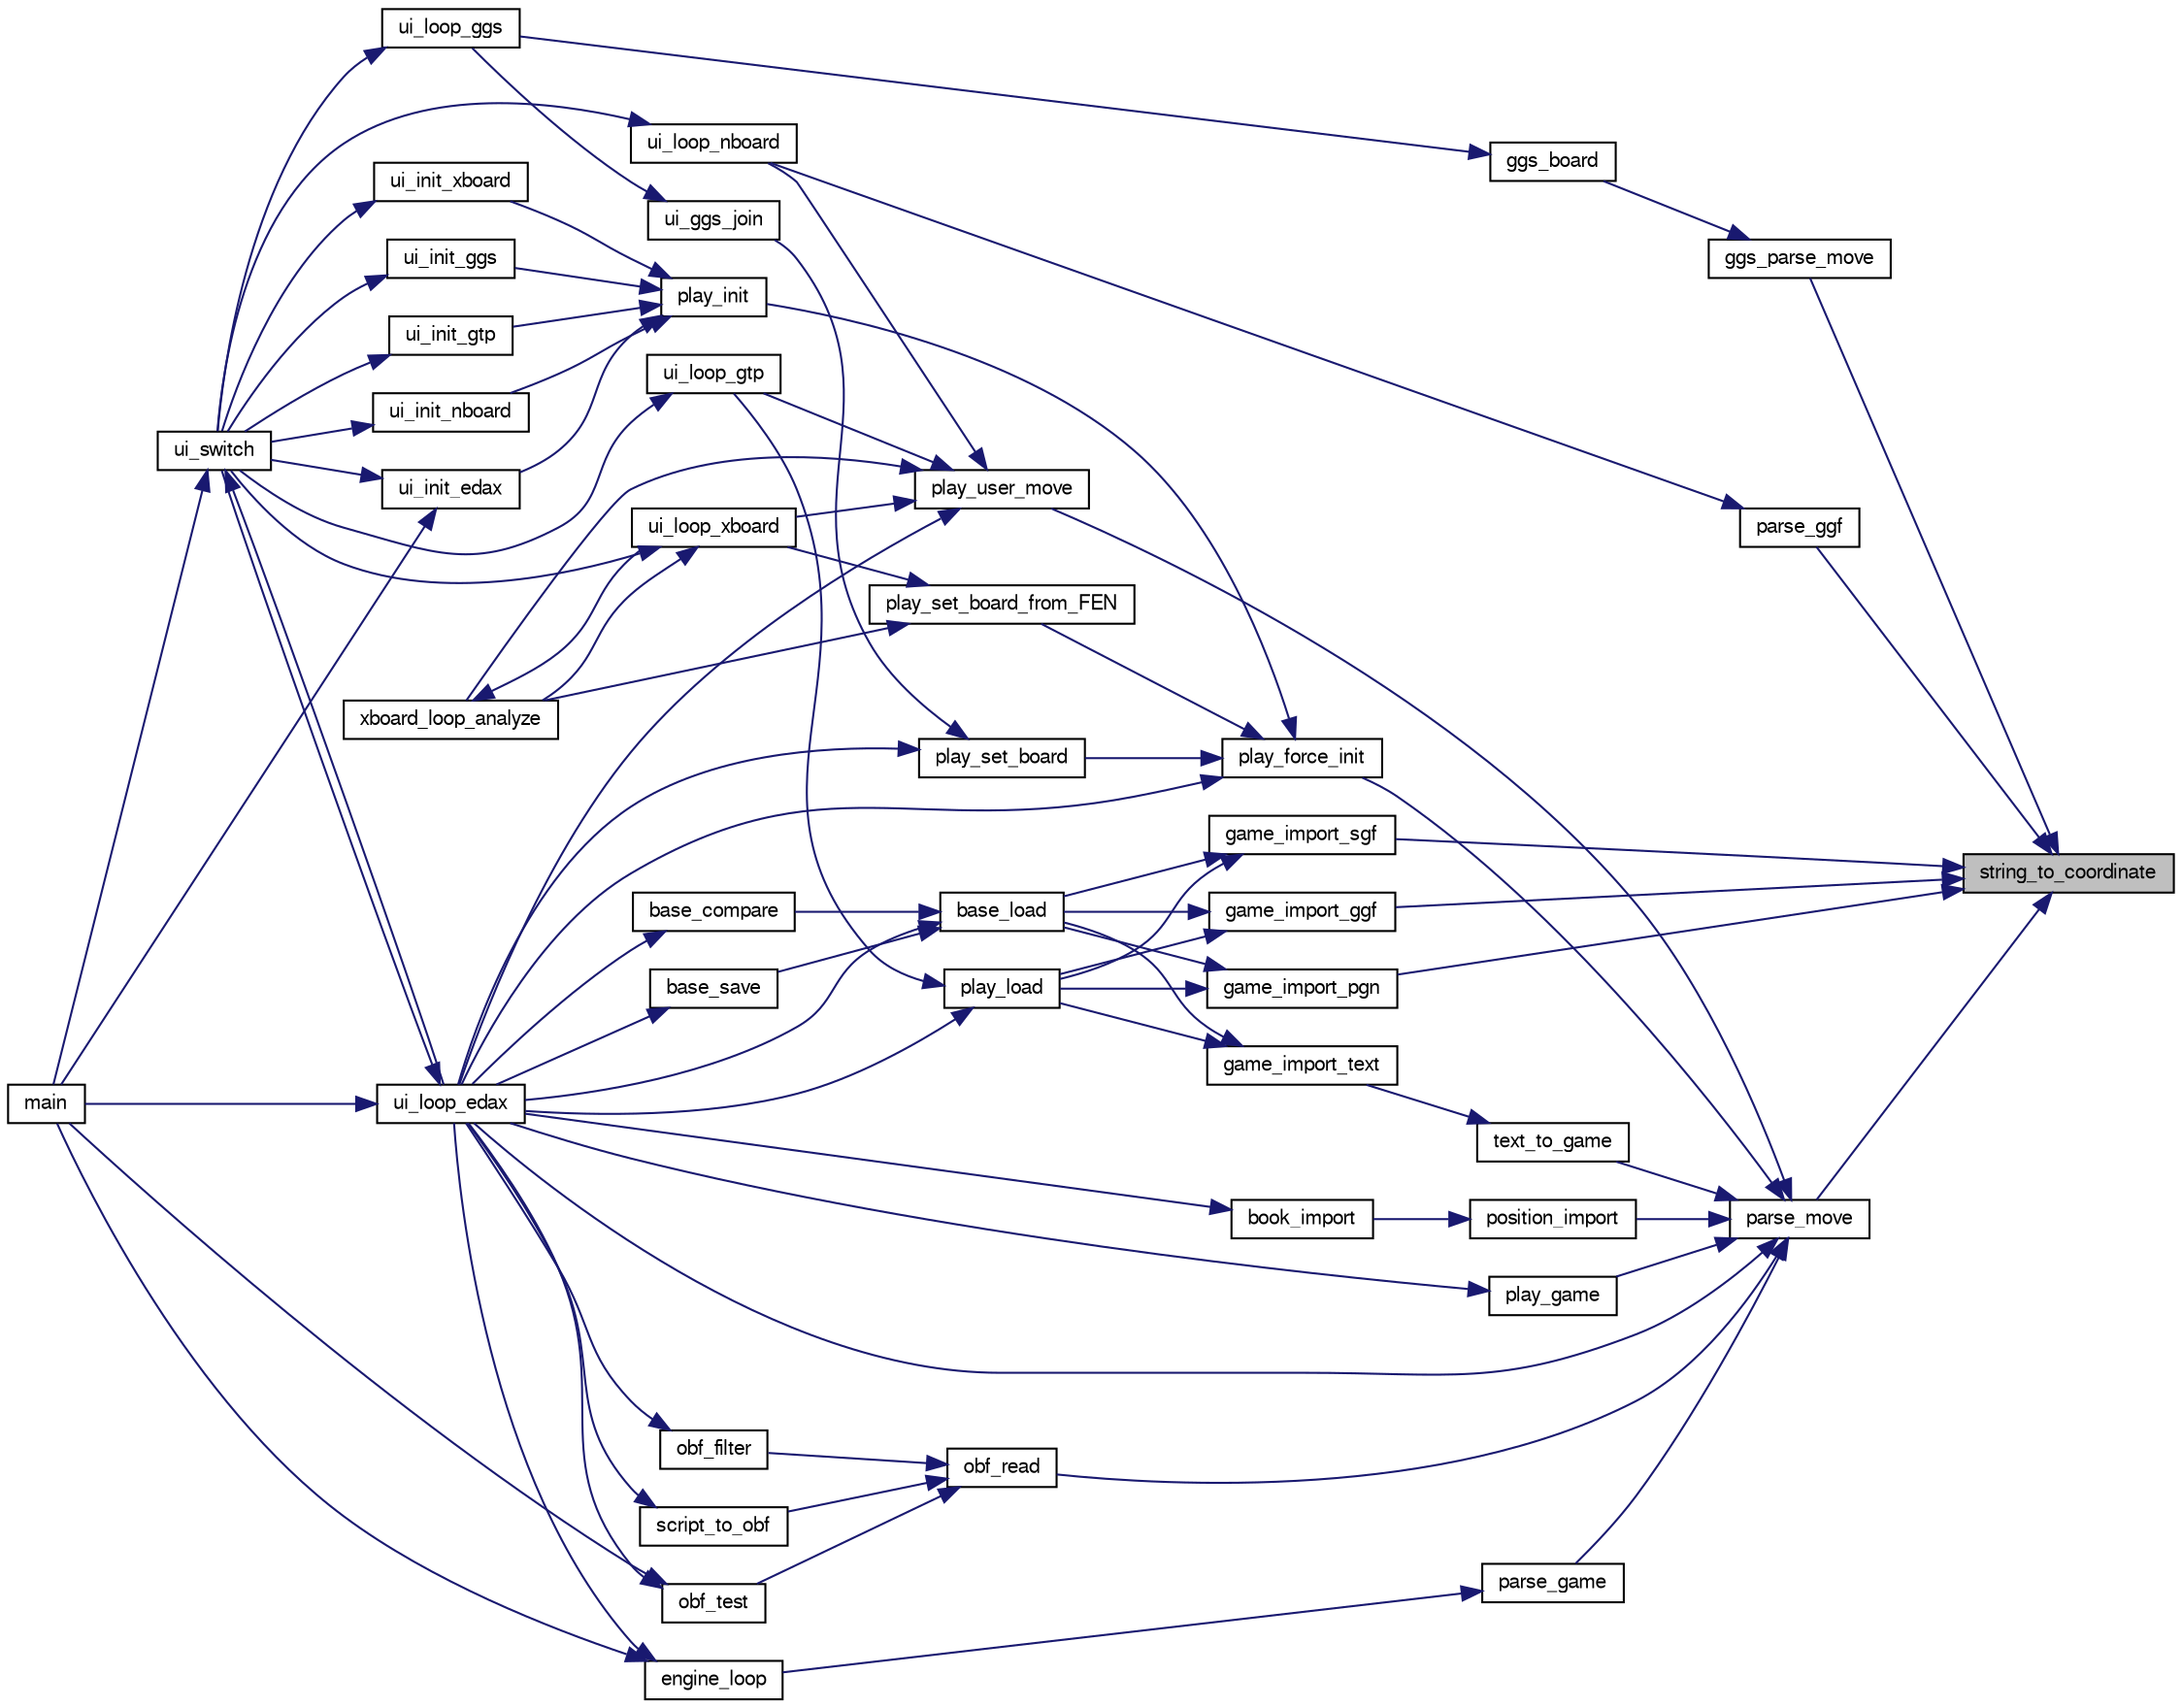 digraph "string_to_coordinate"
{
 // LATEX_PDF_SIZE
  bgcolor="transparent";
  edge [fontname="FreeSans",fontsize="10",labelfontname="FreeSans",labelfontsize="10"];
  node [fontname="FreeSans",fontsize="10",shape=record];
  rankdir="RL";
  Node1 [label="string_to_coordinate",height=0.2,width=0.4,color="black", fillcolor="grey75", style="filled", fontcolor="black",tooltip="Convert the two first chars of a string into a coordinate."];
  Node1 -> Node2 [dir="back",color="midnightblue",fontsize="10",style="solid",fontname="FreeSans"];
  Node2 [label="game_import_ggf",height=0.2,width=0.4,color="black",URL="$game_8c.html#a33b567469d261663c400a1987235c82a",tooltip="Read a game from the Generic Game Format (ggf) file."];
  Node2 -> Node3 [dir="back",color="midnightblue",fontsize="10",style="solid",fontname="FreeSans"];
  Node3 [label="base_load",height=0.2,width=0.4,color="black",URL="$base_8c.html#a1876c3720c6e985379d9d8859aad622a",tooltip="Load a game database."];
  Node3 -> Node4 [dir="back",color="midnightblue",fontsize="10",style="solid",fontname="FreeSans"];
  Node4 [label="base_compare",height=0.2,width=0.4,color="black",URL="$base_8c.html#af17bb56204f19789eb51ab2a2ca1ec5f",tooltip="Base Compare."];
  Node4 -> Node5 [dir="back",color="midnightblue",fontsize="10",style="solid",fontname="FreeSans"];
  Node5 [label="ui_loop_edax",height=0.2,width=0.4,color="black",URL="$edax_8c.html#a2354b96c7688bae32bedb6203d672f50",tooltip="Loop event."];
  Node5 -> Node6 [dir="back",color="midnightblue",fontsize="10",style="solid",fontname="FreeSans"];
  Node6 [label="main",height=0.2,width=0.4,color="black",URL="$main_8c.html#a3c04138a5bfe5d72780bb7e82a18e627",tooltip="edax main function."];
  Node5 -> Node7 [dir="back",color="midnightblue",fontsize="10",style="solid",fontname="FreeSans"];
  Node7 [label="ui_switch",height=0.2,width=0.4,color="black",URL="$ui_8c.html#a4234d6b0fd690186ef0ec2fc2eba2d4d",tooltip="Switch between different User Interface."];
  Node7 -> Node6 [dir="back",color="midnightblue",fontsize="10",style="solid",fontname="FreeSans"];
  Node7 -> Node5 [dir="back",color="midnightblue",fontsize="10",style="solid",fontname="FreeSans"];
  Node3 -> Node8 [dir="back",color="midnightblue",fontsize="10",style="solid",fontname="FreeSans"];
  Node8 [label="base_save",height=0.2,width=0.4,color="black",URL="$base_8c.html#a290adf2a96f38b6d37874b1486027ec8",tooltip="Save a game database."];
  Node8 -> Node5 [dir="back",color="midnightblue",fontsize="10",style="solid",fontname="FreeSans"];
  Node3 -> Node5 [dir="back",color="midnightblue",fontsize="10",style="solid",fontname="FreeSans"];
  Node2 -> Node9 [dir="back",color="midnightblue",fontsize="10",style="solid",fontname="FreeSans"];
  Node9 [label="play_load",height=0.2,width=0.4,color="black",URL="$play_8c.html#acf0b03291dd4c87244683bf8f3c753a5",tooltip="Load a saved game."];
  Node9 -> Node5 [dir="back",color="midnightblue",fontsize="10",style="solid",fontname="FreeSans"];
  Node9 -> Node10 [dir="back",color="midnightblue",fontsize="10",style="solid",fontname="FreeSans"];
  Node10 [label="ui_loop_gtp",height=0.2,width=0.4,color="black",URL="$gtp_8c.html#aa036470059be60da73acd63418093e1e",tooltip="Loop event."];
  Node10 -> Node7 [dir="back",color="midnightblue",fontsize="10",style="solid",fontname="FreeSans"];
  Node1 -> Node11 [dir="back",color="midnightblue",fontsize="10",style="solid",fontname="FreeSans"];
  Node11 [label="game_import_pgn",height=0.2,width=0.4,color="black",URL="$game_8c.html#a82256d2ab6c97a590ed3b345f7ab4eba",tooltip="Read a game from a pgn file."];
  Node11 -> Node3 [dir="back",color="midnightblue",fontsize="10",style="solid",fontname="FreeSans"];
  Node11 -> Node9 [dir="back",color="midnightblue",fontsize="10",style="solid",fontname="FreeSans"];
  Node1 -> Node12 [dir="back",color="midnightblue",fontsize="10",style="solid",fontname="FreeSans"];
  Node12 [label="game_import_sgf",height=0.2,width=0.4,color="black",URL="$game_8c.html#ab745a46ee808a59fb15ec9af5ea2ae8c",tooltip="Read a game from a sgf file."];
  Node12 -> Node3 [dir="back",color="midnightblue",fontsize="10",style="solid",fontname="FreeSans"];
  Node12 -> Node9 [dir="back",color="midnightblue",fontsize="10",style="solid",fontname="FreeSans"];
  Node1 -> Node13 [dir="back",color="midnightblue",fontsize="10",style="solid",fontname="FreeSans"];
  Node13 [label="ggs_parse_move",height=0.2,width=0.4,color="black",URL="$ggs_8c.html#a93d1fc65878813bdec56b646039e195e",tooltip="ggs_parse_move"];
  Node13 -> Node14 [dir="back",color="midnightblue",fontsize="10",style="solid",fontname="FreeSans"];
  Node14 [label="ggs_board",height=0.2,width=0.4,color="black",URL="$ggs_8c.html#a63f1ce1416d9a7c378bdb930b7586505",tooltip="ggs_board"];
  Node14 -> Node15 [dir="back",color="midnightblue",fontsize="10",style="solid",fontname="FreeSans"];
  Node15 [label="ui_loop_ggs",height=0.2,width=0.4,color="black",URL="$ggs_8c.html#a245d5c8f964506584b8d505c7305eb94",tooltip="ui_loop_ggs"];
  Node15 -> Node7 [dir="back",color="midnightblue",fontsize="10",style="solid",fontname="FreeSans"];
  Node1 -> Node16 [dir="back",color="midnightblue",fontsize="10",style="solid",fontname="FreeSans"];
  Node16 [label="parse_ggf",height=0.2,width=0.4,color="black",URL="$game_8c.html#aa3450bd962d2712d7d72160e5d168784",tooltip="Parse a ggf game from a string."];
  Node16 -> Node17 [dir="back",color="midnightblue",fontsize="10",style="solid",fontname="FreeSans"];
  Node17 [label="ui_loop_nboard",height=0.2,width=0.4,color="black",URL="$nboard_8c.html#a13ec69450a157e8cbf526b11d1a27be6",tooltip="Loop event."];
  Node17 -> Node7 [dir="back",color="midnightblue",fontsize="10",style="solid",fontname="FreeSans"];
  Node1 -> Node18 [dir="back",color="midnightblue",fontsize="10",style="solid",fontname="FreeSans"];
  Node18 [label="parse_move",height=0.2,width=0.4,color="black",URL="$util_8c.html#a884a11a33617c84b09855af421acc30d",tooltip="Parse a move."];
  Node18 -> Node19 [dir="back",color="midnightblue",fontsize="10",style="solid",fontname="FreeSans"];
  Node19 [label="obf_read",height=0.2,width=0.4,color="black",URL="$obftest_8c.html#ad0e1ab232d12c1548efa3445e9fc7051",tooltip="Read an OBF structure."];
  Node19 -> Node20 [dir="back",color="midnightblue",fontsize="10",style="solid",fontname="FreeSans"];
  Node20 [label="obf_filter",height=0.2,width=0.4,color="black",URL="$obftest_8c.html#a7782dc1dd1a76136a7220e27eb5b29c3",tooltip="Select hard position from an OBF file."];
  Node20 -> Node5 [dir="back",color="midnightblue",fontsize="10",style="solid",fontname="FreeSans"];
  Node19 -> Node21 [dir="back",color="midnightblue",fontsize="10",style="solid",fontname="FreeSans"];
  Node21 [label="obf_test",height=0.2,width=0.4,color="black",URL="$obftest_8c.html#af8974909ba686b74a0620bdcc7ef5f81",tooltip="Test an OBF file."];
  Node21 -> Node6 [dir="back",color="midnightblue",fontsize="10",style="solid",fontname="FreeSans"];
  Node21 -> Node5 [dir="back",color="midnightblue",fontsize="10",style="solid",fontname="FreeSans"];
  Node19 -> Node22 [dir="back",color="midnightblue",fontsize="10",style="solid",fontname="FreeSans"];
  Node22 [label="script_to_obf",height=0.2,width=0.4,color="black",URL="$obftest_8c.html#ad1bc6f7d32d2b1775f5e91f2d2e0f8b8",tooltip="Build an OBF file from a Script file."];
  Node22 -> Node5 [dir="back",color="midnightblue",fontsize="10",style="solid",fontname="FreeSans"];
  Node18 -> Node23 [dir="back",color="midnightblue",fontsize="10",style="solid",fontname="FreeSans"];
  Node23 [label="parse_game",height=0.2,width=0.4,color="black",URL="$util_8c.html#afb84a77df082fe4e220b565ce9c4aec8",tooltip="Parse a sequence of moves."];
  Node23 -> Node24 [dir="back",color="midnightblue",fontsize="10",style="solid",fontname="FreeSans"];
  Node24 [label="engine_loop",height=0.2,width=0.4,color="black",URL="$cassio_8c.html#a3c5b977358cdb105de103ac2c2829f01",tooltip="Loop event."];
  Node24 -> Node6 [dir="back",color="midnightblue",fontsize="10",style="solid",fontname="FreeSans"];
  Node24 -> Node5 [dir="back",color="midnightblue",fontsize="10",style="solid",fontname="FreeSans"];
  Node18 -> Node25 [dir="back",color="midnightblue",fontsize="10",style="solid",fontname="FreeSans"];
  Node25 [label="play_force_init",height=0.2,width=0.4,color="black",URL="$play_8c.html#a8ae26aeb1f439fc5a4bed1af1cb6a4ce",tooltip="Initialize a forced line."];
  Node25 -> Node26 [dir="back",color="midnightblue",fontsize="10",style="solid",fontname="FreeSans"];
  Node26 [label="play_init",height=0.2,width=0.4,color="black",URL="$play_8c.html#a6d31b5bcf034cd633bd2b93e634db42e",tooltip="Initialization."];
  Node26 -> Node27 [dir="back",color="midnightblue",fontsize="10",style="solid",fontname="FreeSans"];
  Node27 [label="ui_init_edax",height=0.2,width=0.4,color="black",URL="$edax_8c.html#a81c315385e722ec80548a441fb48f2d1",tooltip="initialize edax protocol."];
  Node27 -> Node6 [dir="back",color="midnightblue",fontsize="10",style="solid",fontname="FreeSans"];
  Node27 -> Node7 [dir="back",color="midnightblue",fontsize="10",style="solid",fontname="FreeSans"];
  Node26 -> Node28 [dir="back",color="midnightblue",fontsize="10",style="solid",fontname="FreeSans"];
  Node28 [label="ui_init_ggs",height=0.2,width=0.4,color="black",URL="$ggs_8c.html#aca24423d5b56d3910b76408a0f9712f7",tooltip="ui_init_ggs"];
  Node28 -> Node7 [dir="back",color="midnightblue",fontsize="10",style="solid",fontname="FreeSans"];
  Node26 -> Node29 [dir="back",color="midnightblue",fontsize="10",style="solid",fontname="FreeSans"];
  Node29 [label="ui_init_gtp",height=0.2,width=0.4,color="black",URL="$gtp_8c.html#a7b42dec8ff972c87d5daee524f7e1cc1",tooltip="initialize edax protocol"];
  Node29 -> Node7 [dir="back",color="midnightblue",fontsize="10",style="solid",fontname="FreeSans"];
  Node26 -> Node30 [dir="back",color="midnightblue",fontsize="10",style="solid",fontname="FreeSans"];
  Node30 [label="ui_init_nboard",height=0.2,width=0.4,color="black",URL="$nboard_8c.html#ab5139f1429f56d5e64bdd2172193d01f",tooltip="initialize edax protocol"];
  Node30 -> Node7 [dir="back",color="midnightblue",fontsize="10",style="solid",fontname="FreeSans"];
  Node26 -> Node31 [dir="back",color="midnightblue",fontsize="10",style="solid",fontname="FreeSans"];
  Node31 [label="ui_init_xboard",height=0.2,width=0.4,color="black",URL="$ui_8h.html#a5ec1cf7d2d607dd20072ae467b3c16e4",tooltip="initialize xboard protocol."];
  Node31 -> Node7 [dir="back",color="midnightblue",fontsize="10",style="solid",fontname="FreeSans"];
  Node25 -> Node32 [dir="back",color="midnightblue",fontsize="10",style="solid",fontname="FreeSans"];
  Node32 [label="play_set_board",height=0.2,width=0.4,color="black",URL="$play_8c.html#a1bfe6e6fbf65454d1f4e807358400661",tooltip="Set a new board."];
  Node32 -> Node33 [dir="back",color="midnightblue",fontsize="10",style="solid",fontname="FreeSans"];
  Node33 [label="ui_ggs_join",height=0.2,width=0.4,color="black",URL="$ggs_8c.html#afc8b9c7d5dd5c68bdabac6790ff83aff",tooltip="ui_ggs_join"];
  Node33 -> Node15 [dir="back",color="midnightblue",fontsize="10",style="solid",fontname="FreeSans"];
  Node32 -> Node5 [dir="back",color="midnightblue",fontsize="10",style="solid",fontname="FreeSans"];
  Node25 -> Node34 [dir="back",color="midnightblue",fontsize="10",style="solid",fontname="FreeSans"];
  Node34 [label="play_set_board_from_FEN",height=0.2,width=0.4,color="black",URL="$play_8c.html#a377c8cff47d9a59797cc615360b659be",tooltip="Set a new board."];
  Node34 -> Node35 [dir="back",color="midnightblue",fontsize="10",style="solid",fontname="FreeSans"];
  Node35 [label="ui_loop_xboard",height=0.2,width=0.4,color="black",URL="$ui_8h.html#af80ec70d3d08eb4c17c84d3997aaba0f",tooltip="Loop event."];
  Node35 -> Node7 [dir="back",color="midnightblue",fontsize="10",style="solid",fontname="FreeSans"];
  Node35 -> Node36 [dir="back",color="midnightblue",fontsize="10",style="solid",fontname="FreeSans"];
  Node36 [label="xboard_loop_analyze",height=0.2,width=0.4,color="black",URL="$xboard_8c.html#a6ec4f7e4a6e59e32b5eb95b566f098c8",tooltip="Analyze."];
  Node36 -> Node35 [dir="back",color="midnightblue",fontsize="10",style="solid",fontname="FreeSans"];
  Node34 -> Node36 [dir="back",color="midnightblue",fontsize="10",style="solid",fontname="FreeSans"];
  Node25 -> Node5 [dir="back",color="midnightblue",fontsize="10",style="solid",fontname="FreeSans"];
  Node18 -> Node37 [dir="back",color="midnightblue",fontsize="10",style="solid",fontname="FreeSans"];
  Node37 [label="play_game",height=0.2,width=0.4,color="black",URL="$play_8c.html#aa65881d7c57508d9d79a3c9da4ee2b40",tooltip="Play a move sequence."];
  Node37 -> Node5 [dir="back",color="midnightblue",fontsize="10",style="solid",fontname="FreeSans"];
  Node18 -> Node38 [dir="back",color="midnightblue",fontsize="10",style="solid",fontname="FreeSans"];
  Node38 [label="play_user_move",height=0.2,width=0.4,color="black",URL="$play_8c.html#a7c5196ce6ab45f351647f82a000cd265",tooltip="Play a user move."];
  Node38 -> Node5 [dir="back",color="midnightblue",fontsize="10",style="solid",fontname="FreeSans"];
  Node38 -> Node10 [dir="back",color="midnightblue",fontsize="10",style="solid",fontname="FreeSans"];
  Node38 -> Node17 [dir="back",color="midnightblue",fontsize="10",style="solid",fontname="FreeSans"];
  Node38 -> Node35 [dir="back",color="midnightblue",fontsize="10",style="solid",fontname="FreeSans"];
  Node38 -> Node36 [dir="back",color="midnightblue",fontsize="10",style="solid",fontname="FreeSans"];
  Node18 -> Node39 [dir="back",color="midnightblue",fontsize="10",style="solid",fontname="FreeSans"];
  Node39 [label="position_import",height=0.2,width=0.4,color="black",URL="$book_8c.html#aa6b42ed27a172908e8069e3178d467a7",tooltip="Read a position."];
  Node39 -> Node40 [dir="back",color="midnightblue",fontsize="10",style="solid",fontname="FreeSans"];
  Node40 [label="book_import",height=0.2,width=0.4,color="black",URL="$book_8c.html#a4712b08434258f4d8d8808cc6ce94914",tooltip="Import an opening book."];
  Node40 -> Node5 [dir="back",color="midnightblue",fontsize="10",style="solid",fontname="FreeSans"];
  Node18 -> Node41 [dir="back",color="midnightblue",fontsize="10",style="solid",fontname="FreeSans"];
  Node41 [label="text_to_game",height=0.2,width=0.4,color="black",URL="$game_8c.html#a8a601511577ecf968fd54ff76fa2fa87",tooltip="Convert a text (ascii) game to a Game."];
  Node41 -> Node42 [dir="back",color="midnightblue",fontsize="10",style="solid",fontname="FreeSans"];
  Node42 [label="game_import_text",height=0.2,width=0.4,color="black",URL="$game_8c.html#a0ac146ffe67409b05facf7a025551581",tooltip="Read a game from a text file."];
  Node42 -> Node3 [dir="back",color="midnightblue",fontsize="10",style="solid",fontname="FreeSans"];
  Node42 -> Node9 [dir="back",color="midnightblue",fontsize="10",style="solid",fontname="FreeSans"];
  Node18 -> Node5 [dir="back",color="midnightblue",fontsize="10",style="solid",fontname="FreeSans"];
}
